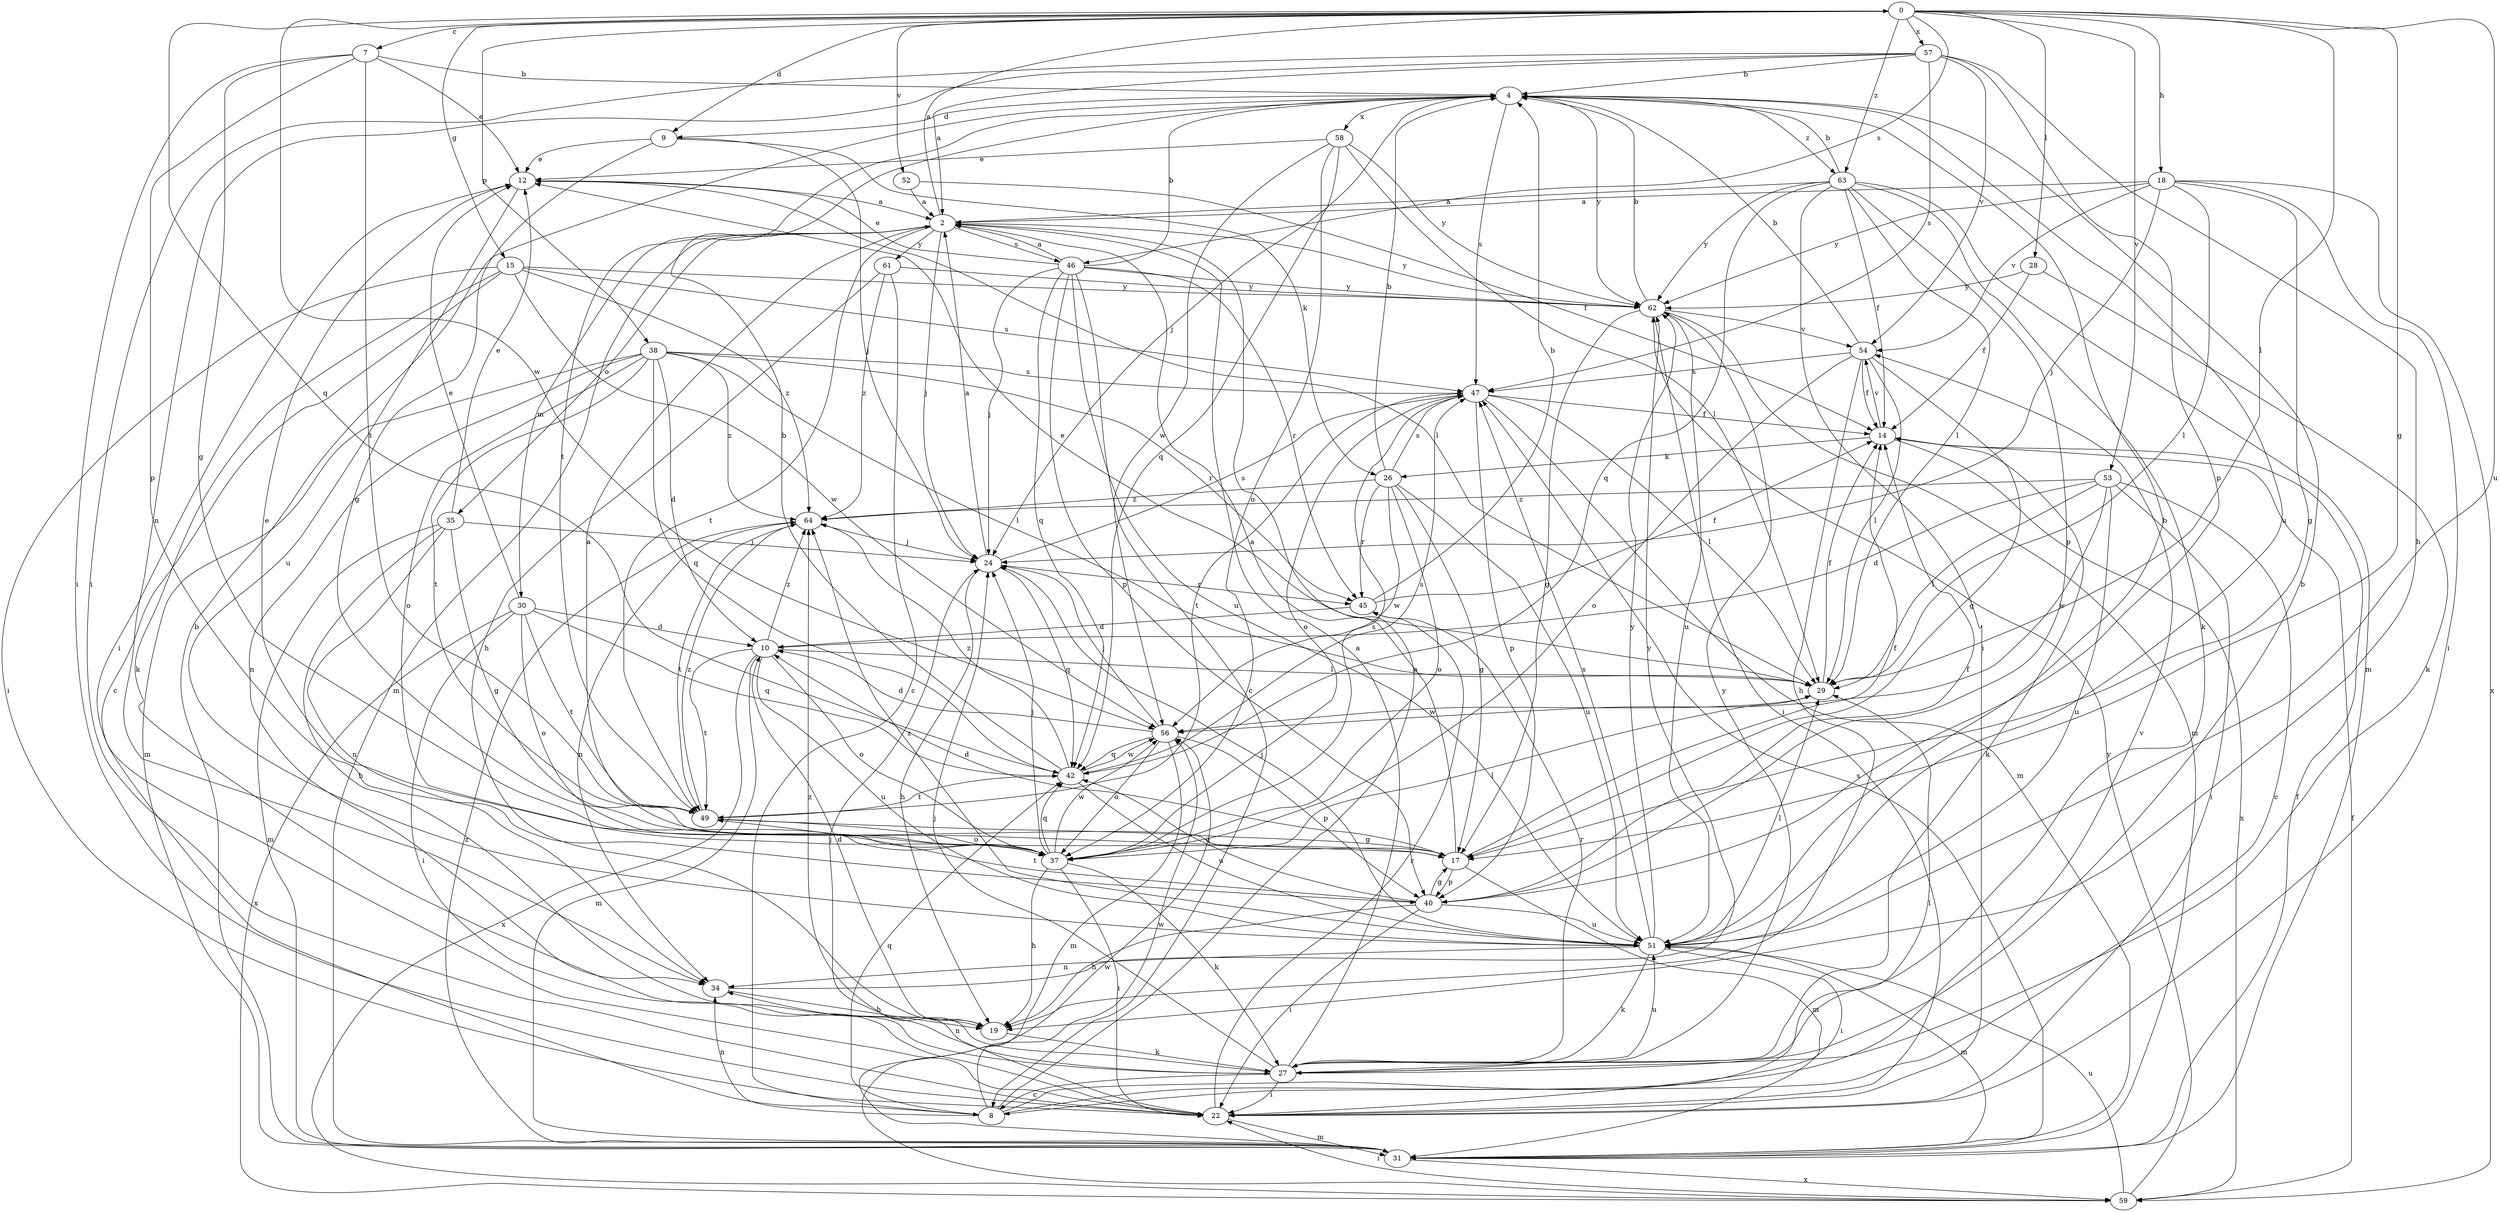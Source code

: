strict digraph  {
0;
2;
4;
7;
8;
9;
10;
12;
14;
15;
17;
18;
19;
22;
24;
26;
27;
28;
29;
30;
31;
34;
35;
37;
38;
40;
42;
45;
46;
47;
49;
51;
52;
53;
54;
56;
57;
58;
59;
61;
62;
63;
64;
0 -> 7  [label=c];
0 -> 9  [label=d];
0 -> 15  [label=g];
0 -> 17  [label=g];
0 -> 18  [label=h];
0 -> 28  [label=l];
0 -> 29  [label=l];
0 -> 38  [label=p];
0 -> 42  [label=q];
0 -> 46  [label=s];
0 -> 51  [label=u];
0 -> 52  [label=v];
0 -> 53  [label=v];
0 -> 56  [label=w];
0 -> 57  [label=x];
0 -> 63  [label=z];
2 -> 0  [label=a];
2 -> 24  [label=j];
2 -> 30  [label=m];
2 -> 31  [label=m];
2 -> 35  [label=o];
2 -> 46  [label=s];
2 -> 49  [label=t];
2 -> 61  [label=y];
2 -> 62  [label=y];
4 -> 9  [label=d];
4 -> 24  [label=j];
4 -> 47  [label=s];
4 -> 49  [label=t];
4 -> 51  [label=u];
4 -> 58  [label=x];
4 -> 62  [label=y];
4 -> 63  [label=z];
7 -> 4  [label=b];
7 -> 12  [label=e];
7 -> 17  [label=g];
7 -> 22  [label=i];
7 -> 40  [label=p];
7 -> 49  [label=t];
8 -> 2  [label=a];
8 -> 29  [label=l];
8 -> 34  [label=n];
8 -> 42  [label=q];
8 -> 54  [label=v];
8 -> 56  [label=w];
9 -> 12  [label=e];
9 -> 17  [label=g];
9 -> 24  [label=j];
9 -> 26  [label=k];
10 -> 29  [label=l];
10 -> 31  [label=m];
10 -> 37  [label=o];
10 -> 49  [label=t];
10 -> 51  [label=u];
10 -> 59  [label=x];
10 -> 64  [label=z];
12 -> 2  [label=a];
12 -> 22  [label=i];
12 -> 29  [label=l];
12 -> 51  [label=u];
14 -> 26  [label=k];
14 -> 27  [label=k];
14 -> 54  [label=v];
14 -> 59  [label=x];
15 -> 8  [label=c];
15 -> 22  [label=i];
15 -> 27  [label=k];
15 -> 47  [label=s];
15 -> 56  [label=w];
15 -> 62  [label=y];
15 -> 64  [label=z];
17 -> 2  [label=a];
17 -> 10  [label=d];
17 -> 14  [label=f];
17 -> 31  [label=m];
17 -> 40  [label=p];
18 -> 2  [label=a];
18 -> 17  [label=g];
18 -> 22  [label=i];
18 -> 24  [label=j];
18 -> 29  [label=l];
18 -> 54  [label=v];
18 -> 59  [label=x];
18 -> 62  [label=y];
19 -> 10  [label=d];
19 -> 27  [label=k];
22 -> 24  [label=j];
22 -> 31  [label=m];
22 -> 45  [label=r];
24 -> 2  [label=a];
24 -> 19  [label=h];
24 -> 42  [label=q];
24 -> 45  [label=r];
24 -> 47  [label=s];
26 -> 4  [label=b];
26 -> 17  [label=g];
26 -> 37  [label=o];
26 -> 45  [label=r];
26 -> 47  [label=s];
26 -> 51  [label=u];
26 -> 56  [label=w];
26 -> 64  [label=z];
27 -> 2  [label=a];
27 -> 4  [label=b];
27 -> 8  [label=c];
27 -> 22  [label=i];
27 -> 24  [label=j];
27 -> 34  [label=n];
27 -> 45  [label=r];
27 -> 51  [label=u];
27 -> 62  [label=y];
27 -> 64  [label=z];
28 -> 14  [label=f];
28 -> 27  [label=k];
28 -> 62  [label=y];
29 -> 12  [label=e];
29 -> 14  [label=f];
29 -> 56  [label=w];
30 -> 10  [label=d];
30 -> 12  [label=e];
30 -> 22  [label=i];
30 -> 37  [label=o];
30 -> 42  [label=q];
30 -> 49  [label=t];
30 -> 59  [label=x];
31 -> 4  [label=b];
31 -> 14  [label=f];
31 -> 47  [label=s];
31 -> 59  [label=x];
31 -> 64  [label=z];
34 -> 19  [label=h];
34 -> 62  [label=y];
35 -> 12  [label=e];
35 -> 17  [label=g];
35 -> 19  [label=h];
35 -> 24  [label=j];
35 -> 31  [label=m];
35 -> 34  [label=n];
37 -> 2  [label=a];
37 -> 12  [label=e];
37 -> 19  [label=h];
37 -> 22  [label=i];
37 -> 24  [label=j];
37 -> 27  [label=k];
37 -> 29  [label=l];
37 -> 42  [label=q];
37 -> 47  [label=s];
37 -> 56  [label=w];
38 -> 10  [label=d];
38 -> 29  [label=l];
38 -> 31  [label=m];
38 -> 34  [label=n];
38 -> 37  [label=o];
38 -> 42  [label=q];
38 -> 45  [label=r];
38 -> 47  [label=s];
38 -> 49  [label=t];
38 -> 64  [label=z];
40 -> 14  [label=f];
40 -> 17  [label=g];
40 -> 19  [label=h];
40 -> 22  [label=i];
40 -> 42  [label=q];
40 -> 49  [label=t];
40 -> 51  [label=u];
42 -> 4  [label=b];
42 -> 47  [label=s];
42 -> 49  [label=t];
42 -> 51  [label=u];
42 -> 56  [label=w];
42 -> 64  [label=z];
45 -> 4  [label=b];
45 -> 10  [label=d];
45 -> 14  [label=f];
46 -> 2  [label=a];
46 -> 4  [label=b];
46 -> 8  [label=c];
46 -> 12  [label=e];
46 -> 24  [label=j];
46 -> 40  [label=p];
46 -> 42  [label=q];
46 -> 45  [label=r];
46 -> 51  [label=u];
46 -> 62  [label=y];
47 -> 14  [label=f];
47 -> 29  [label=l];
47 -> 31  [label=m];
47 -> 37  [label=o];
47 -> 40  [label=p];
47 -> 49  [label=t];
49 -> 17  [label=g];
49 -> 37  [label=o];
49 -> 64  [label=z];
51 -> 4  [label=b];
51 -> 22  [label=i];
51 -> 24  [label=j];
51 -> 27  [label=k];
51 -> 29  [label=l];
51 -> 31  [label=m];
51 -> 34  [label=n];
51 -> 47  [label=s];
51 -> 62  [label=y];
51 -> 64  [label=z];
52 -> 2  [label=a];
52 -> 14  [label=f];
53 -> 8  [label=c];
53 -> 10  [label=d];
53 -> 22  [label=i];
53 -> 29  [label=l];
53 -> 51  [label=u];
53 -> 56  [label=w];
53 -> 64  [label=z];
54 -> 4  [label=b];
54 -> 14  [label=f];
54 -> 17  [label=g];
54 -> 19  [label=h];
54 -> 29  [label=l];
54 -> 37  [label=o];
54 -> 47  [label=s];
56 -> 10  [label=d];
56 -> 24  [label=j];
56 -> 31  [label=m];
56 -> 37  [label=o];
56 -> 40  [label=p];
56 -> 42  [label=q];
57 -> 2  [label=a];
57 -> 4  [label=b];
57 -> 19  [label=h];
57 -> 22  [label=i];
57 -> 34  [label=n];
57 -> 40  [label=p];
57 -> 47  [label=s];
57 -> 54  [label=v];
58 -> 12  [label=e];
58 -> 29  [label=l];
58 -> 37  [label=o];
58 -> 42  [label=q];
58 -> 56  [label=w];
58 -> 62  [label=y];
59 -> 14  [label=f];
59 -> 22  [label=i];
59 -> 51  [label=u];
59 -> 56  [label=w];
59 -> 62  [label=y];
61 -> 8  [label=c];
61 -> 19  [label=h];
61 -> 62  [label=y];
61 -> 64  [label=z];
62 -> 4  [label=b];
62 -> 17  [label=g];
62 -> 22  [label=i];
62 -> 31  [label=m];
62 -> 51  [label=u];
62 -> 54  [label=v];
63 -> 2  [label=a];
63 -> 4  [label=b];
63 -> 14  [label=f];
63 -> 22  [label=i];
63 -> 27  [label=k];
63 -> 29  [label=l];
63 -> 31  [label=m];
63 -> 40  [label=p];
63 -> 42  [label=q];
63 -> 62  [label=y];
64 -> 24  [label=j];
64 -> 34  [label=n];
64 -> 49  [label=t];
}
